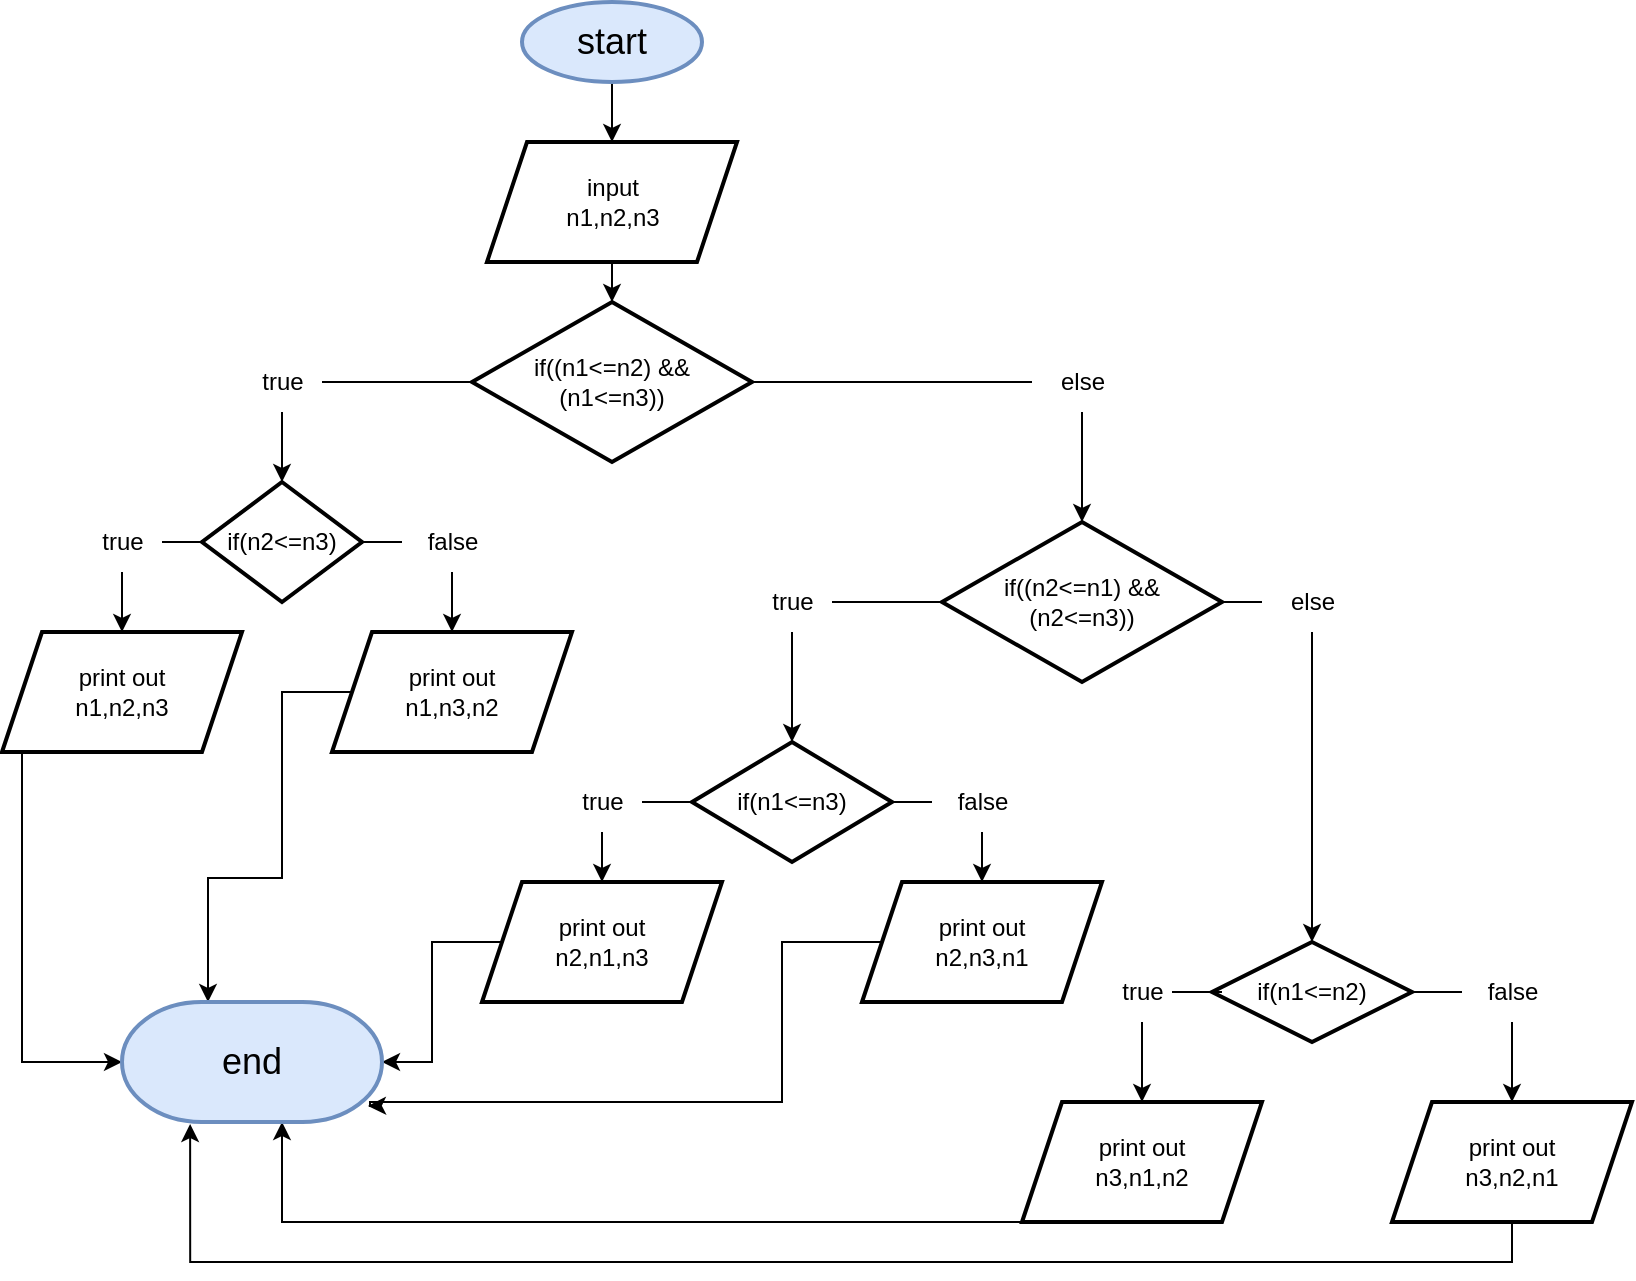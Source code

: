 <mxfile version="20.8.23" type="github">
  <diagram name="Page-1" id="XlbCi7OFimSaobGuiV0G">
    <mxGraphModel dx="874" dy="629" grid="1" gridSize="10" guides="1" tooltips="1" connect="1" arrows="1" fold="1" page="1" pageScale="1" pageWidth="850" pageHeight="1100" math="0" shadow="0">
      <root>
        <mxCell id="0" />
        <mxCell id="1" parent="0" />
        <mxCell id="8VEi_kQ1ELtpeYQV_z2v-3" value="" style="edgeStyle=orthogonalEdgeStyle;rounded=0;orthogonalLoop=1;jettySize=auto;html=1;" edge="1" parent="1" source="8VEi_kQ1ELtpeYQV_z2v-1" target="8VEi_kQ1ELtpeYQV_z2v-2">
          <mxGeometry relative="1" as="geometry" />
        </mxCell>
        <mxCell id="8VEi_kQ1ELtpeYQV_z2v-1" value="&lt;font style=&quot;font-size: 18px;&quot;&gt;start&lt;/font&gt;" style="strokeWidth=2;html=1;shape=mxgraph.flowchart.start_1;whiteSpace=wrap;fillColor=#dae8fc;strokeColor=#6c8ebf;" vertex="1" parent="1">
          <mxGeometry x="280" y="10" width="90" height="40" as="geometry" />
        </mxCell>
        <mxCell id="8VEi_kQ1ELtpeYQV_z2v-6" value="" style="edgeStyle=orthogonalEdgeStyle;rounded=0;orthogonalLoop=1;jettySize=auto;html=1;" edge="1" parent="1" source="8VEi_kQ1ELtpeYQV_z2v-2" target="8VEi_kQ1ELtpeYQV_z2v-5">
          <mxGeometry relative="1" as="geometry" />
        </mxCell>
        <mxCell id="8VEi_kQ1ELtpeYQV_z2v-2" value="input&lt;br&gt;n1,n2,n3" style="shape=parallelogram;perimeter=parallelogramPerimeter;whiteSpace=wrap;html=1;fixedSize=1;strokeWidth=2;" vertex="1" parent="1">
          <mxGeometry x="262.5" y="80" width="125" height="60" as="geometry" />
        </mxCell>
        <mxCell id="8VEi_kQ1ELtpeYQV_z2v-8" value="" style="edgeStyle=orthogonalEdgeStyle;rounded=0;orthogonalLoop=1;jettySize=auto;html=1;startArrow=none;" edge="1" parent="1" source="8VEi_kQ1ELtpeYQV_z2v-9" target="8VEi_kQ1ELtpeYQV_z2v-7">
          <mxGeometry relative="1" as="geometry" />
        </mxCell>
        <mxCell id="8VEi_kQ1ELtpeYQV_z2v-20" value="" style="edgeStyle=orthogonalEdgeStyle;rounded=0;orthogonalLoop=1;jettySize=auto;html=1;startArrow=none;" edge="1" parent="1" source="8VEi_kQ1ELtpeYQV_z2v-21" target="8VEi_kQ1ELtpeYQV_z2v-19">
          <mxGeometry relative="1" as="geometry" />
        </mxCell>
        <mxCell id="8VEi_kQ1ELtpeYQV_z2v-5" value="if((n1&amp;lt;=n2) &amp;amp;&amp;amp;&lt;br&gt;(n1&amp;lt;=n3))" style="rhombus;whiteSpace=wrap;html=1;strokeWidth=2;" vertex="1" parent="1">
          <mxGeometry x="255" y="160" width="140" height="80" as="geometry" />
        </mxCell>
        <mxCell id="8VEi_kQ1ELtpeYQV_z2v-12" value="" style="edgeStyle=orthogonalEdgeStyle;rounded=0;orthogonalLoop=1;jettySize=auto;html=1;startArrow=none;" edge="1" parent="1" source="8VEi_kQ1ELtpeYQV_z2v-13" target="8VEi_kQ1ELtpeYQV_z2v-11">
          <mxGeometry relative="1" as="geometry" />
        </mxCell>
        <mxCell id="8VEi_kQ1ELtpeYQV_z2v-16" value="" style="edgeStyle=orthogonalEdgeStyle;rounded=0;orthogonalLoop=1;jettySize=auto;html=1;startArrow=none;" edge="1" parent="1" source="8VEi_kQ1ELtpeYQV_z2v-17" target="8VEi_kQ1ELtpeYQV_z2v-15">
          <mxGeometry relative="1" as="geometry" />
        </mxCell>
        <mxCell id="8VEi_kQ1ELtpeYQV_z2v-7" value="if(n2&amp;lt;=n3)" style="rhombus;whiteSpace=wrap;html=1;strokeWidth=2;" vertex="1" parent="1">
          <mxGeometry x="120" y="250" width="80" height="60" as="geometry" />
        </mxCell>
        <mxCell id="8VEi_kQ1ELtpeYQV_z2v-10" value="" style="edgeStyle=orthogonalEdgeStyle;rounded=0;orthogonalLoop=1;jettySize=auto;html=1;endArrow=none;" edge="1" parent="1" source="8VEi_kQ1ELtpeYQV_z2v-5" target="8VEi_kQ1ELtpeYQV_z2v-9">
          <mxGeometry relative="1" as="geometry">
            <mxPoint x="255" y="200" as="sourcePoint" />
            <mxPoint x="180" y="260" as="targetPoint" />
          </mxGeometry>
        </mxCell>
        <mxCell id="8VEi_kQ1ELtpeYQV_z2v-9" value="true" style="text;html=1;align=center;verticalAlign=middle;resizable=0;points=[];autosize=1;strokeColor=none;fillColor=none;" vertex="1" parent="1">
          <mxGeometry x="140" y="185" width="40" height="30" as="geometry" />
        </mxCell>
        <mxCell id="8VEi_kQ1ELtpeYQV_z2v-62" style="edgeStyle=orthogonalEdgeStyle;rounded=0;orthogonalLoop=1;jettySize=auto;html=1;entryX=0;entryY=0.5;entryDx=0;entryDy=0;entryPerimeter=0;fontSize=18;" edge="1" parent="1" source="8VEi_kQ1ELtpeYQV_z2v-11" target="8VEi_kQ1ELtpeYQV_z2v-61">
          <mxGeometry relative="1" as="geometry">
            <Array as="points">
              <mxPoint x="30" y="540" />
            </Array>
          </mxGeometry>
        </mxCell>
        <mxCell id="8VEi_kQ1ELtpeYQV_z2v-11" value="print out&lt;br&gt;n1,n2,n3" style="shape=parallelogram;perimeter=parallelogramPerimeter;whiteSpace=wrap;html=1;fixedSize=1;strokeWidth=2;" vertex="1" parent="1">
          <mxGeometry x="20" y="325" width="120" height="60" as="geometry" />
        </mxCell>
        <mxCell id="8VEi_kQ1ELtpeYQV_z2v-14" value="" style="edgeStyle=orthogonalEdgeStyle;rounded=0;orthogonalLoop=1;jettySize=auto;html=1;endArrow=none;" edge="1" parent="1" source="8VEi_kQ1ELtpeYQV_z2v-7" target="8VEi_kQ1ELtpeYQV_z2v-13">
          <mxGeometry relative="1" as="geometry">
            <mxPoint x="170" y="290" as="sourcePoint" />
            <mxPoint x="90" y="350" as="targetPoint" />
          </mxGeometry>
        </mxCell>
        <mxCell id="8VEi_kQ1ELtpeYQV_z2v-13" value="true" style="text;html=1;align=center;verticalAlign=middle;resizable=0;points=[];autosize=1;strokeColor=none;fillColor=none;" vertex="1" parent="1">
          <mxGeometry x="60" y="265" width="40" height="30" as="geometry" />
        </mxCell>
        <mxCell id="8VEi_kQ1ELtpeYQV_z2v-63" style="edgeStyle=orthogonalEdgeStyle;rounded=0;orthogonalLoop=1;jettySize=auto;html=1;fontSize=18;" edge="1" parent="1" source="8VEi_kQ1ELtpeYQV_z2v-15" target="8VEi_kQ1ELtpeYQV_z2v-61">
          <mxGeometry relative="1" as="geometry">
            <Array as="points">
              <mxPoint x="160" y="355" />
              <mxPoint x="160" y="448" />
              <mxPoint x="123" y="448" />
            </Array>
          </mxGeometry>
        </mxCell>
        <mxCell id="8VEi_kQ1ELtpeYQV_z2v-15" value="print out&lt;br&gt;n1,n3,n2" style="shape=parallelogram;perimeter=parallelogramPerimeter;whiteSpace=wrap;html=1;fixedSize=1;strokeWidth=2;" vertex="1" parent="1">
          <mxGeometry x="185" y="325" width="120" height="60" as="geometry" />
        </mxCell>
        <mxCell id="8VEi_kQ1ELtpeYQV_z2v-18" value="" style="edgeStyle=orthogonalEdgeStyle;rounded=0;orthogonalLoop=1;jettySize=auto;html=1;endArrow=none;" edge="1" parent="1" source="8VEi_kQ1ELtpeYQV_z2v-7" target="8VEi_kQ1ELtpeYQV_z2v-17">
          <mxGeometry relative="1" as="geometry">
            <mxPoint x="200" y="290" as="sourcePoint" />
            <mxPoint x="290" y="350" as="targetPoint" />
          </mxGeometry>
        </mxCell>
        <mxCell id="8VEi_kQ1ELtpeYQV_z2v-17" value="false" style="text;html=1;align=center;verticalAlign=middle;resizable=0;points=[];autosize=1;strokeColor=none;fillColor=none;" vertex="1" parent="1">
          <mxGeometry x="220" y="265" width="50" height="30" as="geometry" />
        </mxCell>
        <mxCell id="8VEi_kQ1ELtpeYQV_z2v-24" value="" style="edgeStyle=orthogonalEdgeStyle;rounded=0;orthogonalLoop=1;jettySize=auto;html=1;startArrow=none;" edge="1" parent="1" source="8VEi_kQ1ELtpeYQV_z2v-25" target="8VEi_kQ1ELtpeYQV_z2v-23">
          <mxGeometry relative="1" as="geometry" />
        </mxCell>
        <mxCell id="8VEi_kQ1ELtpeYQV_z2v-40" value="" style="edgeStyle=orthogonalEdgeStyle;rounded=0;orthogonalLoop=1;jettySize=auto;html=1;startArrow=none;" edge="1" parent="1" source="8VEi_kQ1ELtpeYQV_z2v-41" target="8VEi_kQ1ELtpeYQV_z2v-39">
          <mxGeometry relative="1" as="geometry" />
        </mxCell>
        <mxCell id="8VEi_kQ1ELtpeYQV_z2v-19" value="if((n2&amp;lt;=n1) &amp;amp;&amp;amp;&lt;br style=&quot;border-color: var(--border-color);&quot;&gt;(n2&amp;lt;=n3))" style="rhombus;whiteSpace=wrap;html=1;strokeWidth=2;" vertex="1" parent="1">
          <mxGeometry x="490" y="270" width="140" height="80" as="geometry" />
        </mxCell>
        <mxCell id="8VEi_kQ1ELtpeYQV_z2v-22" value="" style="edgeStyle=orthogonalEdgeStyle;rounded=0;orthogonalLoop=1;jettySize=auto;html=1;endArrow=none;" edge="1" parent="1" source="8VEi_kQ1ELtpeYQV_z2v-5" target="8VEi_kQ1ELtpeYQV_z2v-21">
          <mxGeometry relative="1" as="geometry">
            <mxPoint x="395" y="200" as="sourcePoint" />
            <mxPoint x="560" y="270" as="targetPoint" />
          </mxGeometry>
        </mxCell>
        <mxCell id="8VEi_kQ1ELtpeYQV_z2v-21" value="else" style="text;html=1;align=center;verticalAlign=middle;resizable=0;points=[];autosize=1;strokeColor=none;fillColor=none;" vertex="1" parent="1">
          <mxGeometry x="535" y="185" width="50" height="30" as="geometry" />
        </mxCell>
        <mxCell id="8VEi_kQ1ELtpeYQV_z2v-30" value="" style="edgeStyle=orthogonalEdgeStyle;rounded=0;orthogonalLoop=1;jettySize=auto;html=1;startArrow=none;" edge="1" parent="1" source="8VEi_kQ1ELtpeYQV_z2v-33" target="8VEi_kQ1ELtpeYQV_z2v-29">
          <mxGeometry relative="1" as="geometry" />
        </mxCell>
        <mxCell id="8VEi_kQ1ELtpeYQV_z2v-36" value="" style="edgeStyle=orthogonalEdgeStyle;rounded=0;orthogonalLoop=1;jettySize=auto;html=1;startArrow=none;" edge="1" parent="1" source="8VEi_kQ1ELtpeYQV_z2v-37" target="8VEi_kQ1ELtpeYQV_z2v-35">
          <mxGeometry relative="1" as="geometry" />
        </mxCell>
        <mxCell id="8VEi_kQ1ELtpeYQV_z2v-23" value="if(n1&amp;lt;=n3)" style="rhombus;whiteSpace=wrap;html=1;strokeWidth=2;" vertex="1" parent="1">
          <mxGeometry x="365" y="380" width="100" height="60" as="geometry" />
        </mxCell>
        <mxCell id="8VEi_kQ1ELtpeYQV_z2v-26" value="" style="edgeStyle=orthogonalEdgeStyle;rounded=0;orthogonalLoop=1;jettySize=auto;html=1;endArrow=none;" edge="1" parent="1" source="8VEi_kQ1ELtpeYQV_z2v-19" target="8VEi_kQ1ELtpeYQV_z2v-25">
          <mxGeometry relative="1" as="geometry">
            <mxPoint x="490" y="310" as="sourcePoint" />
            <mxPoint x="410" y="360" as="targetPoint" />
          </mxGeometry>
        </mxCell>
        <mxCell id="8VEi_kQ1ELtpeYQV_z2v-25" value="true" style="text;html=1;align=center;verticalAlign=middle;resizable=0;points=[];autosize=1;strokeColor=none;fillColor=none;" vertex="1" parent="1">
          <mxGeometry x="395" y="295" width="40" height="30" as="geometry" />
        </mxCell>
        <mxCell id="8VEi_kQ1ELtpeYQV_z2v-64" style="edgeStyle=orthogonalEdgeStyle;rounded=0;orthogonalLoop=1;jettySize=auto;html=1;fontSize=18;" edge="1" parent="1" source="8VEi_kQ1ELtpeYQV_z2v-29" target="8VEi_kQ1ELtpeYQV_z2v-61">
          <mxGeometry relative="1" as="geometry" />
        </mxCell>
        <mxCell id="8VEi_kQ1ELtpeYQV_z2v-29" value="print out&lt;br style=&quot;border-color: var(--border-color);&quot;&gt;n2,n1,n3" style="shape=parallelogram;perimeter=parallelogramPerimeter;whiteSpace=wrap;html=1;fixedSize=1;strokeWidth=2;" vertex="1" parent="1">
          <mxGeometry x="260" y="450" width="120" height="60" as="geometry" />
        </mxCell>
        <mxCell id="8VEi_kQ1ELtpeYQV_z2v-34" value="" style="edgeStyle=orthogonalEdgeStyle;rounded=0;orthogonalLoop=1;jettySize=auto;html=1;endArrow=none;" edge="1" parent="1" source="8VEi_kQ1ELtpeYQV_z2v-23" target="8VEi_kQ1ELtpeYQV_z2v-33">
          <mxGeometry relative="1" as="geometry">
            <mxPoint x="365" y="410" as="sourcePoint" />
            <mxPoint x="280" y="460" as="targetPoint" />
          </mxGeometry>
        </mxCell>
        <mxCell id="8VEi_kQ1ELtpeYQV_z2v-33" value="true" style="text;html=1;align=center;verticalAlign=middle;resizable=0;points=[];autosize=1;strokeColor=none;fillColor=none;" vertex="1" parent="1">
          <mxGeometry x="300" y="395" width="40" height="30" as="geometry" />
        </mxCell>
        <mxCell id="8VEi_kQ1ELtpeYQV_z2v-65" style="edgeStyle=orthogonalEdgeStyle;rounded=0;orthogonalLoop=1;jettySize=auto;html=1;fontSize=18;entryX=0.946;entryY=0.867;entryDx=0;entryDy=0;entryPerimeter=0;" edge="1" parent="1" source="8VEi_kQ1ELtpeYQV_z2v-35" target="8VEi_kQ1ELtpeYQV_z2v-61">
          <mxGeometry relative="1" as="geometry">
            <mxPoint x="220" y="560" as="targetPoint" />
            <Array as="points">
              <mxPoint x="410" y="480" />
              <mxPoint x="410" y="560" />
              <mxPoint x="204" y="560" />
            </Array>
          </mxGeometry>
        </mxCell>
        <mxCell id="8VEi_kQ1ELtpeYQV_z2v-35" value="print out&lt;br&gt;n2,n3,n1" style="shape=parallelogram;perimeter=parallelogramPerimeter;whiteSpace=wrap;html=1;fixedSize=1;strokeWidth=2;" vertex="1" parent="1">
          <mxGeometry x="450" y="450" width="120" height="60" as="geometry" />
        </mxCell>
        <mxCell id="8VEi_kQ1ELtpeYQV_z2v-38" value="" style="edgeStyle=orthogonalEdgeStyle;rounded=0;orthogonalLoop=1;jettySize=auto;html=1;endArrow=none;" edge="1" parent="1" source="8VEi_kQ1ELtpeYQV_z2v-23" target="8VEi_kQ1ELtpeYQV_z2v-37">
          <mxGeometry relative="1" as="geometry">
            <mxPoint x="465" y="410" as="sourcePoint" />
            <mxPoint x="550" y="460" as="targetPoint" />
          </mxGeometry>
        </mxCell>
        <mxCell id="8VEi_kQ1ELtpeYQV_z2v-37" value="false" style="text;html=1;align=center;verticalAlign=middle;resizable=0;points=[];autosize=1;strokeColor=none;fillColor=none;" vertex="1" parent="1">
          <mxGeometry x="485" y="395" width="50" height="30" as="geometry" />
        </mxCell>
        <mxCell id="8VEi_kQ1ELtpeYQV_z2v-44" value="" style="edgeStyle=orthogonalEdgeStyle;rounded=0;orthogonalLoop=1;jettySize=auto;html=1;startArrow=none;" edge="1" parent="1" source="8VEi_kQ1ELtpeYQV_z2v-45" target="8VEi_kQ1ELtpeYQV_z2v-43">
          <mxGeometry relative="1" as="geometry" />
        </mxCell>
        <mxCell id="8VEi_kQ1ELtpeYQV_z2v-48" value="" style="edgeStyle=orthogonalEdgeStyle;rounded=0;orthogonalLoop=1;jettySize=auto;html=1;startArrow=none;" edge="1" parent="1" source="8VEi_kQ1ELtpeYQV_z2v-49" target="8VEi_kQ1ELtpeYQV_z2v-47">
          <mxGeometry relative="1" as="geometry" />
        </mxCell>
        <mxCell id="8VEi_kQ1ELtpeYQV_z2v-39" value="if(n1&amp;lt;=n2)" style="rhombus;whiteSpace=wrap;html=1;strokeWidth=2;" vertex="1" parent="1">
          <mxGeometry x="625" y="480" width="100" height="50" as="geometry" />
        </mxCell>
        <mxCell id="8VEi_kQ1ELtpeYQV_z2v-42" value="" style="edgeStyle=orthogonalEdgeStyle;rounded=0;orthogonalLoop=1;jettySize=auto;html=1;endArrow=none;" edge="1" parent="1" source="8VEi_kQ1ELtpeYQV_z2v-19" target="8VEi_kQ1ELtpeYQV_z2v-41">
          <mxGeometry relative="1" as="geometry">
            <mxPoint x="630" y="310" as="sourcePoint" />
            <mxPoint x="710" y="470" as="targetPoint" />
          </mxGeometry>
        </mxCell>
        <mxCell id="8VEi_kQ1ELtpeYQV_z2v-41" value="else" style="text;html=1;align=center;verticalAlign=middle;resizable=0;points=[];autosize=1;strokeColor=none;fillColor=none;" vertex="1" parent="1">
          <mxGeometry x="650" y="295" width="50" height="30" as="geometry" />
        </mxCell>
        <mxCell id="8VEi_kQ1ELtpeYQV_z2v-66" style="edgeStyle=orthogonalEdgeStyle;rounded=0;orthogonalLoop=1;jettySize=auto;html=1;fontSize=18;" edge="1" parent="1" source="8VEi_kQ1ELtpeYQV_z2v-43" target="8VEi_kQ1ELtpeYQV_z2v-61">
          <mxGeometry relative="1" as="geometry">
            <mxPoint x="160" y="580" as="targetPoint" />
            <Array as="points">
              <mxPoint x="160" y="620" />
            </Array>
          </mxGeometry>
        </mxCell>
        <mxCell id="8VEi_kQ1ELtpeYQV_z2v-43" value="print out&lt;br&gt;n3,n1,n2" style="shape=parallelogram;perimeter=parallelogramPerimeter;whiteSpace=wrap;html=1;fixedSize=1;strokeWidth=2;" vertex="1" parent="1">
          <mxGeometry x="530" y="560" width="120" height="60" as="geometry" />
        </mxCell>
        <mxCell id="8VEi_kQ1ELtpeYQV_z2v-46" value="" style="edgeStyle=orthogonalEdgeStyle;rounded=0;orthogonalLoop=1;jettySize=auto;html=1;endArrow=none;" edge="1" parent="1" source="8VEi_kQ1ELtpeYQV_z2v-39" target="8VEi_kQ1ELtpeYQV_z2v-45">
          <mxGeometry relative="1" as="geometry">
            <mxPoint x="645" y="550" as="sourcePoint" />
            <mxPoint x="540" y="620" as="targetPoint" />
          </mxGeometry>
        </mxCell>
        <mxCell id="8VEi_kQ1ELtpeYQV_z2v-45" value="true" style="text;html=1;align=center;verticalAlign=middle;resizable=0;points=[];autosize=1;strokeColor=none;fillColor=none;" vertex="1" parent="1">
          <mxGeometry x="570" y="490" width="40" height="30" as="geometry" />
        </mxCell>
        <mxCell id="8VEi_kQ1ELtpeYQV_z2v-67" style="edgeStyle=orthogonalEdgeStyle;rounded=0;orthogonalLoop=1;jettySize=auto;html=1;entryX=0.262;entryY=1.017;entryDx=0;entryDy=0;entryPerimeter=0;fontSize=18;" edge="1" parent="1" source="8VEi_kQ1ELtpeYQV_z2v-47" target="8VEi_kQ1ELtpeYQV_z2v-61">
          <mxGeometry relative="1" as="geometry">
            <Array as="points">
              <mxPoint x="775" y="640" />
              <mxPoint x="114" y="640" />
            </Array>
          </mxGeometry>
        </mxCell>
        <mxCell id="8VEi_kQ1ELtpeYQV_z2v-47" value="print out&lt;br style=&quot;border-color: var(--border-color);&quot;&gt;n3,n2,n1" style="shape=parallelogram;perimeter=parallelogramPerimeter;whiteSpace=wrap;html=1;fixedSize=1;strokeWidth=2;" vertex="1" parent="1">
          <mxGeometry x="715" y="560" width="120" height="60" as="geometry" />
        </mxCell>
        <mxCell id="8VEi_kQ1ELtpeYQV_z2v-50" value="" style="edgeStyle=orthogonalEdgeStyle;rounded=0;orthogonalLoop=1;jettySize=auto;html=1;endArrow=none;" edge="1" parent="1" source="8VEi_kQ1ELtpeYQV_z2v-39" target="8VEi_kQ1ELtpeYQV_z2v-49">
          <mxGeometry relative="1" as="geometry">
            <mxPoint x="745" y="550" as="sourcePoint" />
            <mxPoint x="830" y="600" as="targetPoint" />
          </mxGeometry>
        </mxCell>
        <mxCell id="8VEi_kQ1ELtpeYQV_z2v-49" value="false" style="text;html=1;align=center;verticalAlign=middle;resizable=0;points=[];autosize=1;strokeColor=none;fillColor=none;" vertex="1" parent="1">
          <mxGeometry x="750" y="490" width="50" height="30" as="geometry" />
        </mxCell>
        <mxCell id="8VEi_kQ1ELtpeYQV_z2v-61" value="end" style="strokeWidth=2;html=1;shape=mxgraph.flowchart.terminator;whiteSpace=wrap;fontSize=18;fillColor=#dae8fc;strokeColor=#6c8ebf;" vertex="1" parent="1">
          <mxGeometry x="80" y="510" width="130" height="60" as="geometry" />
        </mxCell>
      </root>
    </mxGraphModel>
  </diagram>
</mxfile>
